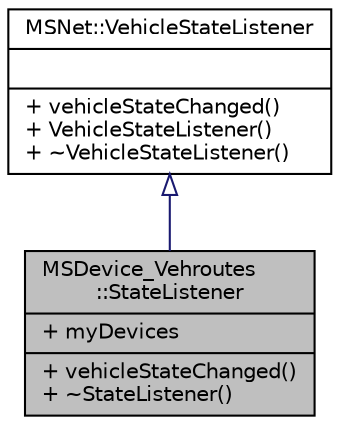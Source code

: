 digraph "MSDevice_Vehroutes::StateListener"
{
  edge [fontname="Helvetica",fontsize="10",labelfontname="Helvetica",labelfontsize="10"];
  node [fontname="Helvetica",fontsize="10",shape=record];
  Node0 [label="{MSDevice_Vehroutes\l::StateListener\n|+ myDevices\l|+ vehicleStateChanged()\l+ ~StateListener()\l}",height=0.2,width=0.4,color="black", fillcolor="grey75", style="filled", fontcolor="black"];
  Node1 -> Node0 [dir="back",color="midnightblue",fontsize="10",style="solid",arrowtail="onormal",fontname="Helvetica"];
  Node1 [label="{MSNet::VehicleStateListener\n||+ vehicleStateChanged()\l+ VehicleStateListener()\l+ ~VehicleStateListener()\l}",height=0.2,width=0.4,color="black", fillcolor="white", style="filled",URL="$dc/dd1/class_m_s_net_1_1_vehicle_state_listener.html",tooltip="Interface for objects listening to vehicle state changes. "];
}
